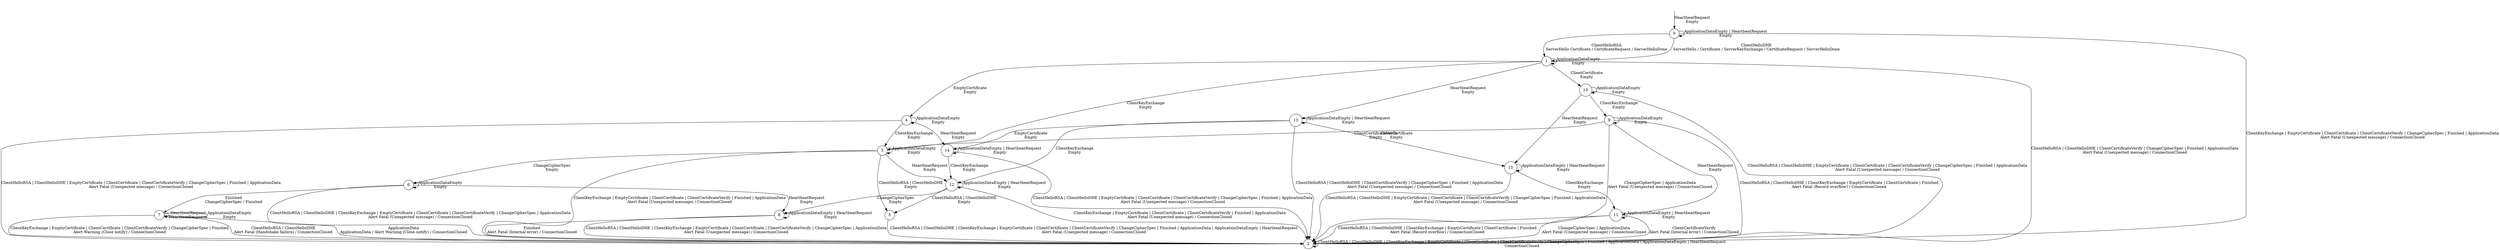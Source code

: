 digraph g {
__start0 [shape="none", label=""];
s0 [shape="circle", label="0"];
s1 [shape="circle", label="1"];
s2 [shape="circle", label="2"];
s3 [shape="circle", label="3"];
s4 [shape="circle", label="4"];
s5 [shape="circle", label="5"];
s6 [shape="circle", label="6"];
s7 [shape="circle", label="7"];
s8 [shape="circle", label="8"];
s9 [shape="circle", label="9"];
s10 [shape="circle", label="10"];
s11 [shape="circle", label="11"];
s12 [shape="circle", label="12"];
s13 [shape="circle", label="13"];
s14 [shape="circle", label="14"];
s15 [shape="circle", label="15"];
s9 -> s3  [label=<ClientCertificateVerify<br />Empty>];
s9 -> s2  [label=<ClientHelloRSA | ClientHelloDHE | ClientKeyExchange | EmptyCertificate | ClientCertificate | Finished<br />Alert Fatal (Record overflow) / ConnectionClosed>];
s9 -> s2  [label=<ChangeCipherSpec | ApplicationData<br />Alert Fatal (Unexpected message) / ConnectionClosed>];
s9 -> s9  [label=<ApplicationDataEmpty<br />Empty>];
s9 -> s11  [label=<HeartbeatRequest<br />Empty>];
s8 -> s2  [label=<Finished<br />Alert Fatal (Internal error) / ConnectionClosed>];
s8 -> s2  [label=<ClientHelloRSA | ClientHelloDHE | ClientKeyExchange | EmptyCertificate | ClientCertificate | ClientCertificateVerify | ChangeCipherSpec | ApplicationData<br />Alert Fatal (Unexpected message) / ConnectionClosed>];
s8 -> s8  [label=<ApplicationDataEmpty | HeartbeatRequest<br />Empty>];
s3 -> s3  [label=<ApplicationDataEmpty<br />Empty>];
s3 -> s2  [label=<ClientKeyExchange | EmptyCertificate | ClientCertificate | ClientCertificateVerify | Finished | ApplicationData<br />Alert Fatal (Unexpected message) / ConnectionClosed>];
s3 -> s6  [label=<ChangeCipherSpec<br />Empty>];
s3 -> s5  [label=<ClientHelloRSA | ClientHelloDHE<br />Empty>];
s3 -> s12  [label=<HeartbeatRequest<br />Empty>];
s2 -> s2  [label=<ClientHelloRSA | ClientHelloDHE | ClientKeyExchange | EmptyCertificate | ClientCertificate | ClientCertificateVerify | ChangeCipherSpec | Finished | ApplicationData | ApplicationDataEmpty | HeartbeatRequest<br />ConnectionClosed>];
s1 -> s3  [label=<ClientKeyExchange<br />Empty>];
s1 -> s2  [label=<ClientHelloRSA | ClientHelloDHE | ClientCertificateVerify | ChangeCipherSpec | Finished | ApplicationData<br />Alert Fatal (Unexpected message) / ConnectionClosed>];
s1 -> s1  [label=<ApplicationDataEmpty<br />Empty>];
s1 -> s10  [label=<ClientCertificate<br />Empty>];
s1 -> s4  [label=<EmptyCertificate<br />Empty>];
s1 -> s13  [label=<HeartbeatRequest<br />Empty>];
s10 -> s2  [label=<ClientHelloRSA | ClientHelloDHE | EmptyCertificate | ClientCertificate | ClientCertificateVerify | ChangeCipherSpec | Finished | ApplicationData<br />Alert Fatal (Unexpected message) / ConnectionClosed>];
s10 -> s9  [label=<ClientKeyExchange<br />Empty>];
s10 -> s10  [label=<ApplicationDataEmpty<br />Empty>];
s10 -> s15  [label=<HeartbeatRequest<br />Empty>];
s7 -> s2  [label=<ApplicationData<br />ApplicationData / Alert Warning (Close notify) / ConnectionClosed>];
s7 -> s2  [label=<ClientKeyExchange | EmptyCertificate | ClientCertificate | ClientCertificateVerify | ChangeCipherSpec | Finished<br />Alert Warning (Close notify) / ConnectionClosed>];
s7 -> s2  [label=<ClientHelloRSA | ClientHelloDHE<br />Alert Fatal (Handshake failure) / ConnectionClosed>];
s7 -> s7  [label=<HeartbeatRequest<br />HeartbeatResponse>];
s7 -> s7  [label=<ApplicationDataEmpty<br />Empty>];
s6 -> s2  [label=<ClientHelloRSA | ClientHelloDHE | ClientKeyExchange | EmptyCertificate | ClientCertificate | ClientCertificateVerify | ChangeCipherSpec | ApplicationData<br />Alert Fatal (Unexpected message) / ConnectionClosed>];
s6 -> s8  [label=<HeartbeatRequest<br />Empty>];
s6 -> s7  [label=<Finished<br />ChangeCipherSpec / Finished>];
s6 -> s6  [label=<ApplicationDataEmpty<br />Empty>];
s5 -> s2  [label=<ClientHelloRSA | ClientHelloDHE | ClientKeyExchange | EmptyCertificate | ClientCertificate | ClientCertificateVerify | ChangeCipherSpec | Finished | ApplicationData | ApplicationDataEmpty | HeartbeatRequest<br />Alert Fatal (Unexpected message) / ConnectionClosed>];
s4 -> s3  [label=<ClientKeyExchange<br />Empty>];
s4 -> s2  [label=<ClientHelloRSA | ClientHelloDHE | EmptyCertificate | ClientCertificate | ClientCertificateVerify | ChangeCipherSpec | Finished | ApplicationData<br />Alert Fatal (Unexpected message) / ConnectionClosed>];
s4 -> s14  [label=<HeartbeatRequest<br />Empty>];
s4 -> s4  [label=<ApplicationDataEmpty<br />Empty>];
s13 -> s13  [label=<ApplicationDataEmpty | HeartbeatRequest<br />Empty>];
s13 -> s2  [label=<ClientHelloRSA | ClientHelloDHE | ClientCertificateVerify | ChangeCipherSpec | Finished | ApplicationData<br />Alert Fatal (Unexpected message) / ConnectionClosed>];
s13 -> s14  [label=<EmptyCertificate<br />Empty>];
s13 -> s15  [label=<ClientCertificate<br />Empty>];
s13 -> s12  [label=<ClientKeyExchange<br />Empty>];
s15 -> s2  [label=<ClientHelloRSA | ClientHelloDHE | EmptyCertificate | ClientCertificate | ClientCertificateVerify | ChangeCipherSpec | Finished | ApplicationData<br />Alert Fatal (Unexpected message) / ConnectionClosed>];
s15 -> s11  [label=<ClientKeyExchange<br />Empty>];
s15 -> s15  [label=<ApplicationDataEmpty | HeartbeatRequest<br />Empty>];
s12 -> s2  [label=<ClientKeyExchange | EmptyCertificate | ClientCertificate | ClientCertificateVerify | Finished | ApplicationData<br />Alert Fatal (Unexpected message) / ConnectionClosed>];
s12 -> s8  [label=<ChangeCipherSpec<br />Empty>];
s12 -> s5  [label=<ClientHelloRSA | ClientHelloDHE<br />Empty>];
s12 -> s12  [label=<ApplicationDataEmpty | HeartbeatRequest<br />Empty>];
s14 -> s2  [label=<ClientHelloRSA | ClientHelloDHE | EmptyCertificate | ClientCertificate | ClientCertificateVerify | ChangeCipherSpec | Finished | ApplicationData<br />Alert Fatal (Unexpected message) / ConnectionClosed>];
s14 -> s14  [label=<ApplicationDataEmpty | HeartbeatRequest<br />Empty>];
s14 -> s12  [label=<ClientKeyExchange<br />Empty>];
s0 -> s2  [label=<ClientKeyExchange | EmptyCertificate | ClientCertificate | ClientCertificateVerify | ChangeCipherSpec | Finished | ApplicationData<br />Alert Fatal (Unexpected message) / ConnectionClosed>];
s0 -> s1  [label=<ClientHelloDHE<br />ServerHello / Certificate / ServerKeyExchange / CertificateRequest / ServerHelloDone>];
s0 -> s1  [label=<ClientHelloRSA<br />ServerHello Certificate / CertificateRequest / ServerHelloDone>];
s0 -> s0  [label=<ApplicationDataEmpty | HeartbeatRequest<br />Empty>];
s11 -> s2  [label=<ClientCertificateVerify<br />Alert Fatal (Internal error) / ConnectionClosed>];
s11 -> s2  [label=<ClientHelloRSA | ClientHelloDHE | ClientKeyExchange | EmptyCertificate | ClientCertificate | Finished<br />Alert Fatal (Record overflow) / ConnectionClosed>];
s11 -> s2  [label=<ChangeCipherSpec | ApplicationData<br />Alert Fatal (Unexpected message) / ConnectionClosed>];
s11 -> s11  [label=<ApplicationDataEmpty | HeartbeatRequest<br />Empty>];
__start0 -> s0  [label=<HeartbeatRequest<br />Empty>];
}

